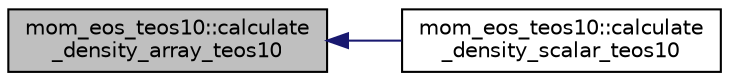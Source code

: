 digraph "mom_eos_teos10::calculate_density_array_teos10"
{
 // INTERACTIVE_SVG=YES
  edge [fontname="Helvetica",fontsize="10",labelfontname="Helvetica",labelfontsize="10"];
  node [fontname="Helvetica",fontsize="10",shape=record];
  rankdir="LR";
  Node3 [label="mom_eos_teos10::calculate\l_density_array_teos10",height=0.2,width=0.4,color="black", fillcolor="grey75", style="filled", fontcolor="black"];
  Node3 -> Node4 [dir="back",color="midnightblue",fontsize="10",style="solid",fontname="Helvetica"];
  Node4 [label="mom_eos_teos10::calculate\l_density_scalar_teos10",height=0.2,width=0.4,color="black", fillcolor="white", style="filled",URL="$namespacemom__eos__teos10.html#a07a07de389fb542f0aefcdf0f7aa9afe",tooltip="This subroutine computes the in situ density of sea water (rho in units of kg/m^3) from salinity (S i..."];
}
